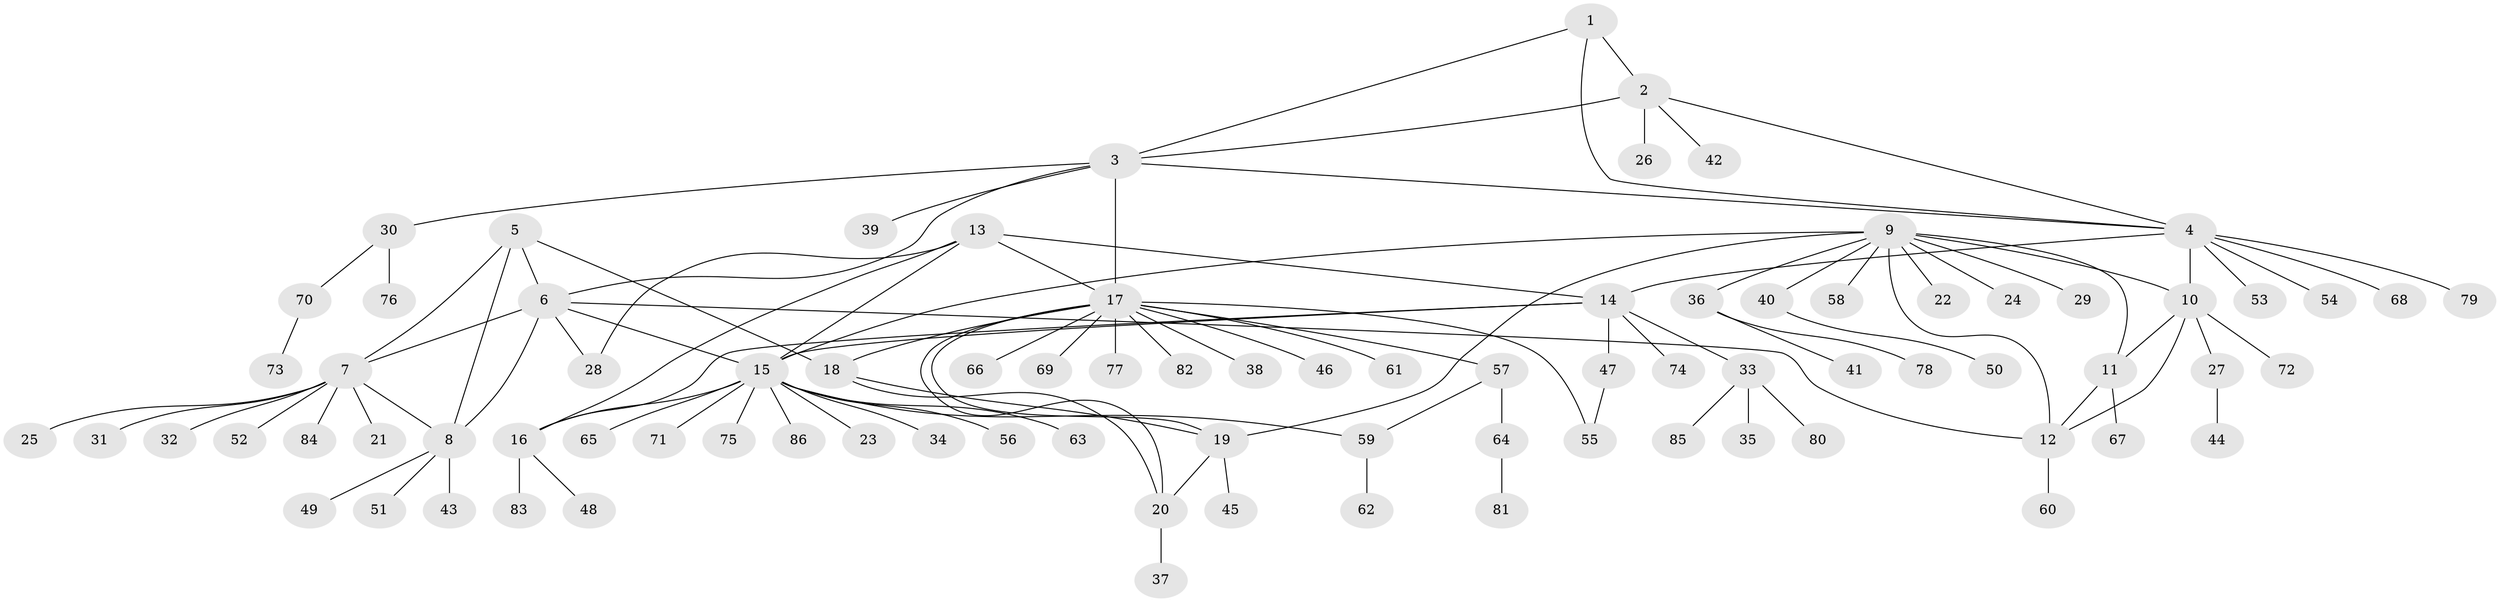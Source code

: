 // Generated by graph-tools (version 1.1) at 2025/02/03/09/25 03:02:48]
// undirected, 86 vertices, 109 edges
graph export_dot {
graph [start="1"]
  node [color=gray90,style=filled];
  1;
  2;
  3;
  4;
  5;
  6;
  7;
  8;
  9;
  10;
  11;
  12;
  13;
  14;
  15;
  16;
  17;
  18;
  19;
  20;
  21;
  22;
  23;
  24;
  25;
  26;
  27;
  28;
  29;
  30;
  31;
  32;
  33;
  34;
  35;
  36;
  37;
  38;
  39;
  40;
  41;
  42;
  43;
  44;
  45;
  46;
  47;
  48;
  49;
  50;
  51;
  52;
  53;
  54;
  55;
  56;
  57;
  58;
  59;
  60;
  61;
  62;
  63;
  64;
  65;
  66;
  67;
  68;
  69;
  70;
  71;
  72;
  73;
  74;
  75;
  76;
  77;
  78;
  79;
  80;
  81;
  82;
  83;
  84;
  85;
  86;
  1 -- 2;
  1 -- 3;
  1 -- 4;
  2 -- 3;
  2 -- 4;
  2 -- 26;
  2 -- 42;
  3 -- 4;
  3 -- 6;
  3 -- 17;
  3 -- 30;
  3 -- 39;
  4 -- 10;
  4 -- 14;
  4 -- 53;
  4 -- 54;
  4 -- 68;
  4 -- 79;
  5 -- 6;
  5 -- 7;
  5 -- 8;
  5 -- 18;
  6 -- 7;
  6 -- 8;
  6 -- 12;
  6 -- 15;
  6 -- 28;
  7 -- 8;
  7 -- 21;
  7 -- 25;
  7 -- 31;
  7 -- 32;
  7 -- 52;
  7 -- 84;
  8 -- 43;
  8 -- 49;
  8 -- 51;
  9 -- 10;
  9 -- 11;
  9 -- 12;
  9 -- 15;
  9 -- 19;
  9 -- 22;
  9 -- 24;
  9 -- 29;
  9 -- 36;
  9 -- 40;
  9 -- 58;
  10 -- 11;
  10 -- 12;
  10 -- 27;
  10 -- 72;
  11 -- 12;
  11 -- 67;
  12 -- 60;
  13 -- 14;
  13 -- 15;
  13 -- 16;
  13 -- 17;
  13 -- 28;
  14 -- 15;
  14 -- 16;
  14 -- 33;
  14 -- 47;
  14 -- 74;
  15 -- 16;
  15 -- 23;
  15 -- 34;
  15 -- 56;
  15 -- 59;
  15 -- 63;
  15 -- 65;
  15 -- 71;
  15 -- 75;
  15 -- 86;
  16 -- 48;
  16 -- 83;
  17 -- 18;
  17 -- 19;
  17 -- 20;
  17 -- 38;
  17 -- 46;
  17 -- 55;
  17 -- 57;
  17 -- 61;
  17 -- 66;
  17 -- 69;
  17 -- 77;
  17 -- 82;
  18 -- 19;
  18 -- 20;
  19 -- 20;
  19 -- 45;
  20 -- 37;
  27 -- 44;
  30 -- 70;
  30 -- 76;
  33 -- 35;
  33 -- 80;
  33 -- 85;
  36 -- 41;
  36 -- 78;
  40 -- 50;
  47 -- 55;
  57 -- 59;
  57 -- 64;
  59 -- 62;
  64 -- 81;
  70 -- 73;
}
